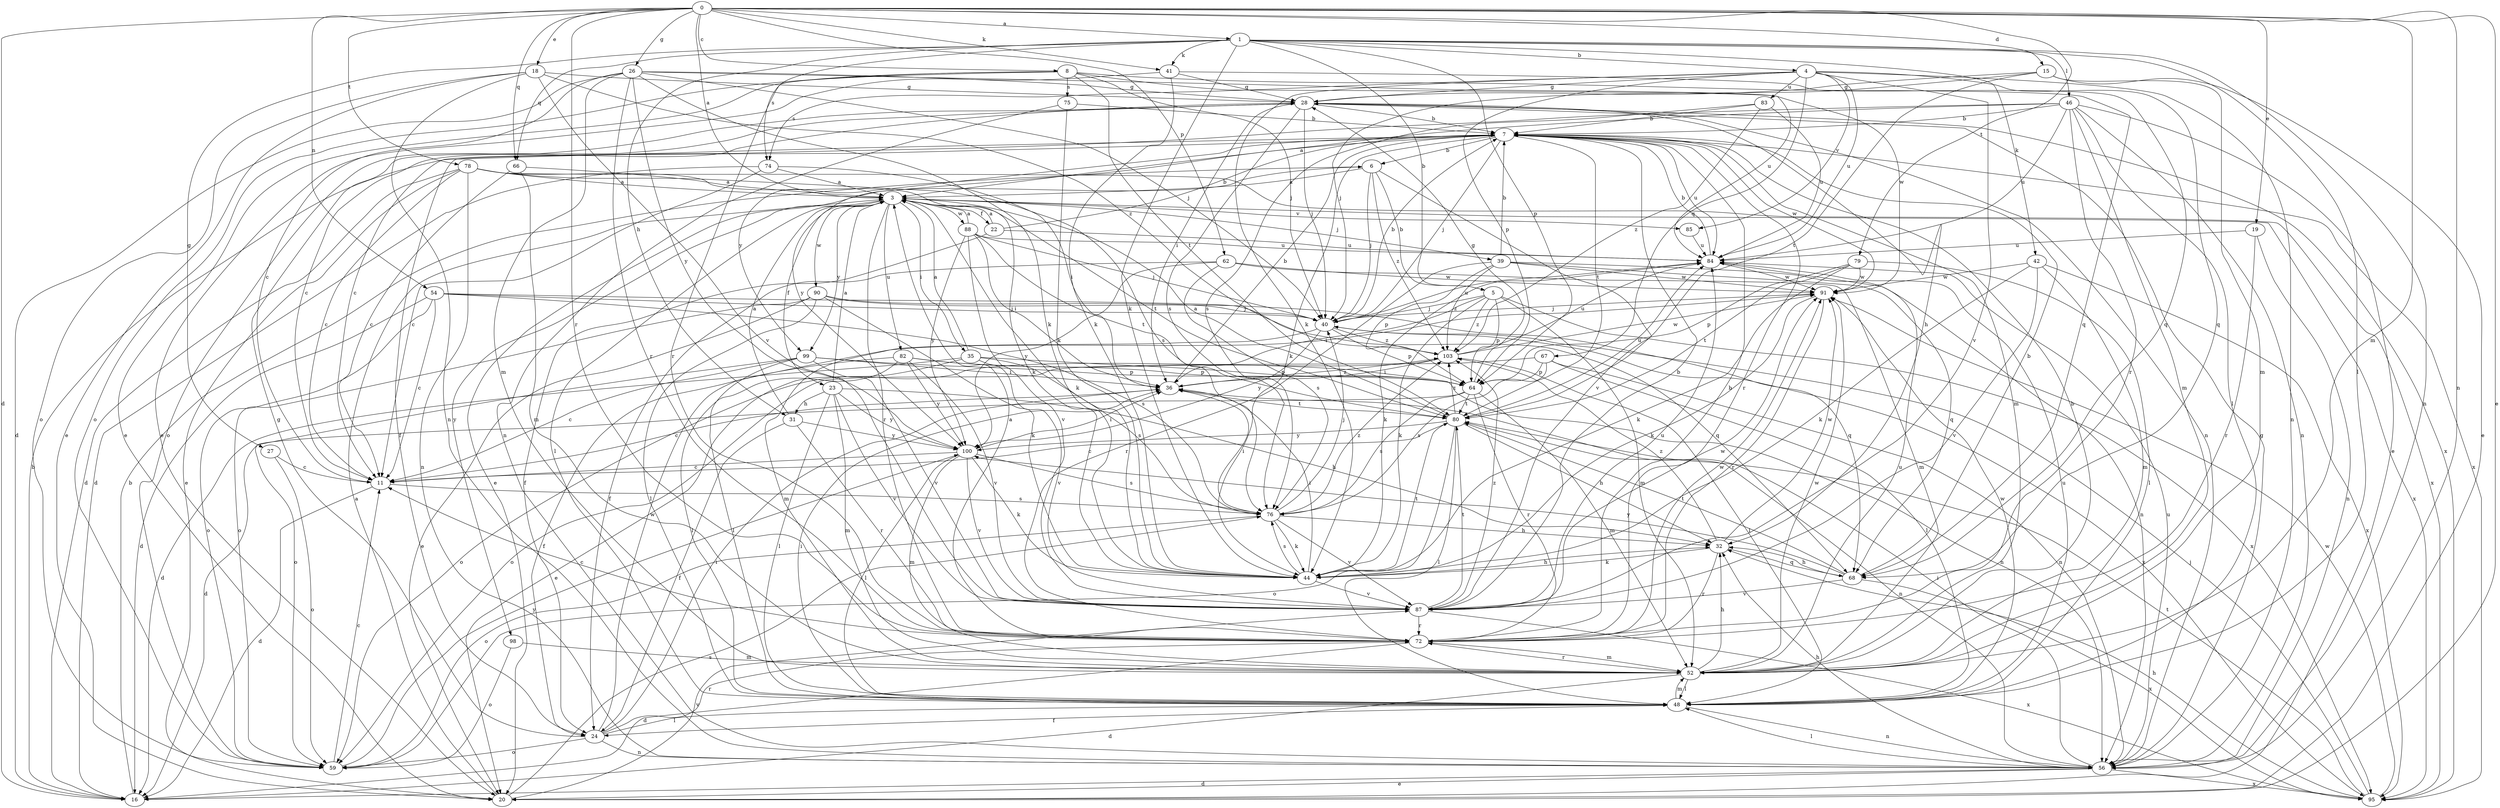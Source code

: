 strict digraph  {
0;
1;
3;
4;
5;
6;
7;
8;
11;
15;
16;
18;
19;
20;
22;
23;
24;
26;
27;
28;
31;
32;
35;
36;
39;
40;
41;
42;
44;
46;
48;
52;
54;
56;
59;
62;
64;
66;
67;
68;
72;
74;
75;
76;
78;
79;
80;
82;
83;
84;
85;
87;
88;
90;
91;
95;
98;
99;
100;
103;
0 -> 1  [label=a];
0 -> 3  [label=a];
0 -> 8  [label=c];
0 -> 15  [label=d];
0 -> 16  [label=d];
0 -> 18  [label=e];
0 -> 19  [label=e];
0 -> 20  [label=e];
0 -> 26  [label=g];
0 -> 41  [label=k];
0 -> 52  [label=m];
0 -> 54  [label=n];
0 -> 56  [label=n];
0 -> 62  [label=p];
0 -> 66  [label=q];
0 -> 72  [label=r];
0 -> 78  [label=t];
0 -> 79  [label=t];
1 -> 4  [label=b];
1 -> 5  [label=b];
1 -> 27  [label=g];
1 -> 31  [label=h];
1 -> 41  [label=k];
1 -> 42  [label=k];
1 -> 44  [label=k];
1 -> 46  [label=l];
1 -> 48  [label=l];
1 -> 56  [label=n];
1 -> 64  [label=p];
1 -> 66  [label=q];
1 -> 74  [label=s];
3 -> 22  [label=f];
3 -> 23  [label=f];
3 -> 35  [label=i];
3 -> 39  [label=j];
3 -> 44  [label=k];
3 -> 48  [label=l];
3 -> 72  [label=r];
3 -> 80  [label=t];
3 -> 82  [label=u];
3 -> 85  [label=v];
3 -> 88  [label=w];
3 -> 90  [label=w];
3 -> 95  [label=x];
3 -> 98  [label=y];
3 -> 99  [label=y];
4 -> 28  [label=g];
4 -> 44  [label=k];
4 -> 56  [label=n];
4 -> 64  [label=p];
4 -> 67  [label=q];
4 -> 68  [label=q];
4 -> 74  [label=s];
4 -> 83  [label=u];
4 -> 84  [label=u];
4 -> 85  [label=v];
4 -> 87  [label=v];
5 -> 36  [label=i];
5 -> 40  [label=j];
5 -> 44  [label=k];
5 -> 52  [label=m];
5 -> 64  [label=p];
5 -> 95  [label=x];
5 -> 103  [label=z];
6 -> 3  [label=a];
6 -> 5  [label=b];
6 -> 20  [label=e];
6 -> 40  [label=j];
6 -> 87  [label=v];
6 -> 103  [label=z];
7 -> 6  [label=b];
7 -> 24  [label=f];
7 -> 40  [label=j];
7 -> 44  [label=k];
7 -> 52  [label=m];
7 -> 72  [label=r];
7 -> 80  [label=t];
7 -> 84  [label=u];
7 -> 91  [label=w];
7 -> 95  [label=x];
7 -> 99  [label=y];
7 -> 100  [label=y];
8 -> 20  [label=e];
8 -> 40  [label=j];
8 -> 59  [label=o];
8 -> 68  [label=q];
8 -> 72  [label=r];
8 -> 75  [label=s];
8 -> 80  [label=t];
8 -> 84  [label=u];
11 -> 16  [label=d];
11 -> 76  [label=s];
15 -> 20  [label=e];
15 -> 28  [label=g];
15 -> 40  [label=j];
15 -> 52  [label=m];
15 -> 80  [label=t];
16 -> 6  [label=b];
16 -> 7  [label=b];
18 -> 20  [label=e];
18 -> 28  [label=g];
18 -> 56  [label=n];
18 -> 59  [label=o];
18 -> 87  [label=v];
18 -> 103  [label=z];
19 -> 56  [label=n];
19 -> 72  [label=r];
19 -> 84  [label=u];
20 -> 3  [label=a];
20 -> 76  [label=s];
20 -> 87  [label=v];
22 -> 3  [label=a];
22 -> 7  [label=b];
22 -> 24  [label=f];
22 -> 84  [label=u];
23 -> 3  [label=a];
23 -> 31  [label=h];
23 -> 32  [label=h];
23 -> 48  [label=l];
23 -> 52  [label=m];
23 -> 87  [label=v];
23 -> 100  [label=y];
24 -> 28  [label=g];
24 -> 36  [label=i];
24 -> 48  [label=l];
24 -> 56  [label=n];
24 -> 59  [label=o];
24 -> 72  [label=r];
24 -> 91  [label=w];
26 -> 11  [label=c];
26 -> 16  [label=d];
26 -> 28  [label=g];
26 -> 40  [label=j];
26 -> 44  [label=k];
26 -> 52  [label=m];
26 -> 72  [label=r];
26 -> 91  [label=w];
26 -> 100  [label=y];
27 -> 11  [label=c];
27 -> 59  [label=o];
28 -> 7  [label=b];
28 -> 11  [label=c];
28 -> 32  [label=h];
28 -> 36  [label=i];
28 -> 40  [label=j];
28 -> 56  [label=n];
28 -> 59  [label=o];
28 -> 76  [label=s];
28 -> 95  [label=x];
31 -> 3  [label=a];
31 -> 24  [label=f];
31 -> 72  [label=r];
31 -> 100  [label=y];
32 -> 44  [label=k];
32 -> 68  [label=q];
32 -> 72  [label=r];
32 -> 91  [label=w];
32 -> 103  [label=z];
35 -> 3  [label=a];
35 -> 16  [label=d];
35 -> 20  [label=e];
35 -> 64  [label=p];
35 -> 76  [label=s];
35 -> 87  [label=v];
36 -> 7  [label=b];
36 -> 11  [label=c];
36 -> 80  [label=t];
36 -> 103  [label=z];
39 -> 7  [label=b];
39 -> 56  [label=n];
39 -> 64  [label=p];
39 -> 68  [label=q];
39 -> 72  [label=r];
39 -> 91  [label=w];
39 -> 103  [label=z];
40 -> 7  [label=b];
40 -> 52  [label=m];
40 -> 64  [label=p];
40 -> 84  [label=u];
40 -> 95  [label=x];
40 -> 100  [label=y];
40 -> 103  [label=z];
41 -> 20  [label=e];
41 -> 28  [label=g];
41 -> 44  [label=k];
41 -> 68  [label=q];
42 -> 44  [label=k];
42 -> 52  [label=m];
42 -> 87  [label=v];
42 -> 91  [label=w];
42 -> 95  [label=x];
44 -> 32  [label=h];
44 -> 36  [label=i];
44 -> 76  [label=s];
44 -> 80  [label=t];
44 -> 87  [label=v];
46 -> 3  [label=a];
46 -> 7  [label=b];
46 -> 11  [label=c];
46 -> 20  [label=e];
46 -> 48  [label=l];
46 -> 52  [label=m];
46 -> 56  [label=n];
46 -> 72  [label=r];
46 -> 84  [label=u];
48 -> 24  [label=f];
48 -> 36  [label=i];
48 -> 52  [label=m];
48 -> 56  [label=n];
48 -> 84  [label=u];
48 -> 91  [label=w];
52 -> 7  [label=b];
52 -> 16  [label=d];
52 -> 32  [label=h];
52 -> 48  [label=l];
52 -> 72  [label=r];
52 -> 84  [label=u];
52 -> 91  [label=w];
54 -> 11  [label=c];
54 -> 16  [label=d];
54 -> 40  [label=j];
54 -> 59  [label=o];
54 -> 68  [label=q];
54 -> 76  [label=s];
56 -> 16  [label=d];
56 -> 20  [label=e];
56 -> 28  [label=g];
56 -> 32  [label=h];
56 -> 36  [label=i];
56 -> 48  [label=l];
56 -> 84  [label=u];
56 -> 95  [label=x];
59 -> 11  [label=c];
59 -> 100  [label=y];
62 -> 24  [label=f];
62 -> 52  [label=m];
62 -> 76  [label=s];
62 -> 91  [label=w];
62 -> 100  [label=y];
64 -> 16  [label=d];
64 -> 28  [label=g];
64 -> 52  [label=m];
64 -> 72  [label=r];
64 -> 76  [label=s];
64 -> 80  [label=t];
66 -> 3  [label=a];
66 -> 11  [label=c];
66 -> 52  [label=m];
67 -> 48  [label=l];
67 -> 56  [label=n];
67 -> 59  [label=o];
67 -> 64  [label=p];
67 -> 76  [label=s];
68 -> 7  [label=b];
68 -> 32  [label=h];
68 -> 80  [label=t];
68 -> 87  [label=v];
68 -> 95  [label=x];
68 -> 100  [label=y];
72 -> 3  [label=a];
72 -> 7  [label=b];
72 -> 11  [label=c];
72 -> 16  [label=d];
72 -> 52  [label=m];
72 -> 91  [label=w];
74 -> 3  [label=a];
74 -> 11  [label=c];
74 -> 16  [label=d];
74 -> 36  [label=i];
75 -> 7  [label=b];
75 -> 44  [label=k];
75 -> 56  [label=n];
76 -> 32  [label=h];
76 -> 36  [label=i];
76 -> 40  [label=j];
76 -> 44  [label=k];
76 -> 59  [label=o];
76 -> 87  [label=v];
76 -> 103  [label=z];
78 -> 3  [label=a];
78 -> 11  [label=c];
78 -> 16  [label=d];
78 -> 20  [label=e];
78 -> 44  [label=k];
78 -> 56  [label=n];
78 -> 76  [label=s];
78 -> 95  [label=x];
79 -> 44  [label=k];
79 -> 48  [label=l];
79 -> 64  [label=p];
79 -> 80  [label=t];
79 -> 91  [label=w];
80 -> 3  [label=a];
80 -> 11  [label=c];
80 -> 32  [label=h];
80 -> 48  [label=l];
80 -> 56  [label=n];
80 -> 59  [label=o];
80 -> 84  [label=u];
80 -> 100  [label=y];
80 -> 103  [label=z];
82 -> 24  [label=f];
82 -> 48  [label=l];
82 -> 56  [label=n];
82 -> 64  [label=p];
82 -> 87  [label=v];
82 -> 100  [label=y];
83 -> 7  [label=b];
83 -> 76  [label=s];
83 -> 84  [label=u];
83 -> 103  [label=z];
84 -> 7  [label=b];
84 -> 44  [label=k];
84 -> 91  [label=w];
85 -> 84  [label=u];
87 -> 7  [label=b];
87 -> 72  [label=r];
87 -> 80  [label=t];
87 -> 84  [label=u];
87 -> 91  [label=w];
87 -> 95  [label=x];
87 -> 103  [label=z];
88 -> 3  [label=a];
88 -> 36  [label=i];
88 -> 40  [label=j];
88 -> 80  [label=t];
88 -> 84  [label=u];
88 -> 87  [label=v];
88 -> 100  [label=y];
90 -> 20  [label=e];
90 -> 40  [label=j];
90 -> 44  [label=k];
90 -> 48  [label=l];
90 -> 59  [label=o];
90 -> 68  [label=q];
91 -> 40  [label=j];
91 -> 44  [label=k];
91 -> 72  [label=r];
95 -> 32  [label=h];
95 -> 40  [label=j];
95 -> 80  [label=t];
95 -> 91  [label=w];
98 -> 52  [label=m];
98 -> 59  [label=o];
99 -> 11  [label=c];
99 -> 36  [label=i];
99 -> 48  [label=l];
99 -> 59  [label=o];
99 -> 64  [label=p];
99 -> 87  [label=v];
100 -> 11  [label=c];
100 -> 36  [label=i];
100 -> 44  [label=k];
100 -> 48  [label=l];
100 -> 52  [label=m];
100 -> 76  [label=s];
100 -> 87  [label=v];
103 -> 36  [label=i];
103 -> 48  [label=l];
103 -> 59  [label=o];
103 -> 84  [label=u];
103 -> 91  [label=w];
}
